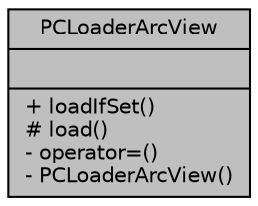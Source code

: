 digraph "PCLoaderArcView"
{
  edge [fontname="Helvetica",fontsize="10",labelfontname="Helvetica",labelfontsize="10"];
  node [fontname="Helvetica",fontsize="10",shape=record];
  Node1 [label="{PCLoaderArcView\n||+ loadIfSet()\l# load()\l- operator=()\l- PCLoaderArcView()\l}",height=0.2,width=0.4,color="black", fillcolor="grey75", style="filled", fontcolor="black"];
}
